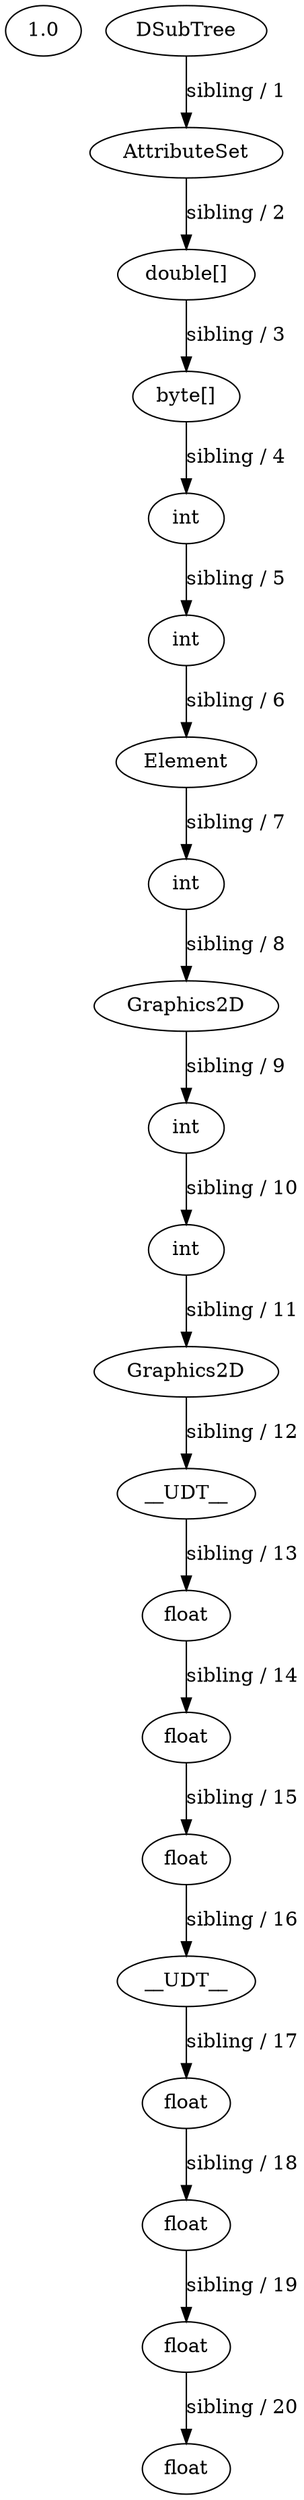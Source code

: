 // Program AST
digraph {
	1.0 [label=1.0]
	0 [label=DSubTree]
	1 [label=AttributeSet]
	0 -> 1 [label="sibling / 1" constraint=true direction=LR]
	2 [label="double[]"]
	1 -> 2 [label="sibling / 2" constraint=true direction=LR]
	3 [label="byte[]"]
	2 -> 3 [label="sibling / 3" constraint=true direction=LR]
	4 [label=int]
	3 -> 4 [label="sibling / 4" constraint=true direction=LR]
	5 [label=int]
	4 -> 5 [label="sibling / 5" constraint=true direction=LR]
	6 [label=Element]
	5 -> 6 [label="sibling / 6" constraint=true direction=LR]
	7 [label=int]
	6 -> 7 [label="sibling / 7" constraint=true direction=LR]
	8 [label=Graphics2D]
	7 -> 8 [label="sibling / 8" constraint=true direction=LR]
	9 [label=int]
	8 -> 9 [label="sibling / 9" constraint=true direction=LR]
	10 [label=int]
	9 -> 10 [label="sibling / 10" constraint=true direction=LR]
	11 [label=Graphics2D]
	10 -> 11 [label="sibling / 11" constraint=true direction=LR]
	12 [label=__UDT__]
	11 -> 12 [label="sibling / 12" constraint=true direction=LR]
	13 [label=float]
	12 -> 13 [label="sibling / 13" constraint=true direction=LR]
	14 [label=float]
	13 -> 14 [label="sibling / 14" constraint=true direction=LR]
	15 [label=float]
	14 -> 15 [label="sibling / 15" constraint=true direction=LR]
	16 [label=__UDT__]
	15 -> 16 [label="sibling / 16" constraint=true direction=LR]
	17 [label=float]
	16 -> 17 [label="sibling / 17" constraint=true direction=LR]
	18 [label=float]
	17 -> 18 [label="sibling / 18" constraint=true direction=LR]
	19 [label=float]
	18 -> 19 [label="sibling / 19" constraint=true direction=LR]
	20 [label=float]
	19 -> 20 [label="sibling / 20" constraint=true direction=LR]
}
